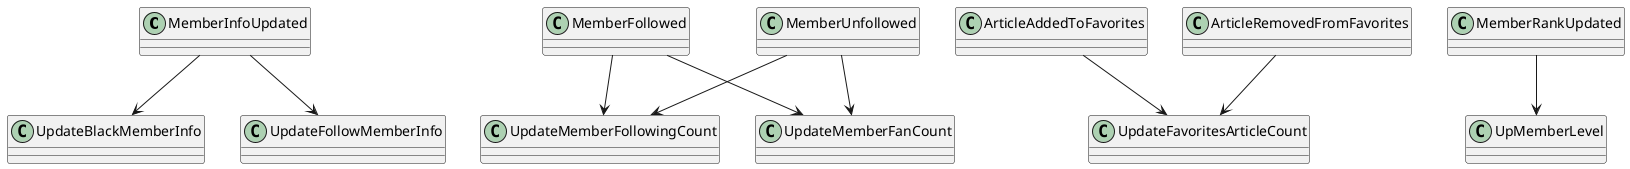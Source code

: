 @startuml
MemberInfoUpdated           -down-> UpdateBlackMemberInfo
MemberInfoUpdated           -down-> UpdateFollowMemberInfo
MemberFollowed              -down-> UpdateMemberFollowingCount
MemberFollowed              -down-> UpdateMemberFanCount
MemberUnfollowed            -down-> UpdateMemberFollowingCount
MemberUnfollowed            -down-> UpdateMemberFanCount
ArticleAddedToFavorites     -down-> UpdateFavoritesArticleCount
ArticleRemovedFromFavorites -down-> UpdateFavoritesArticleCount
MemberRankUpdated           -down-> UpMemberLevel
@enduml
